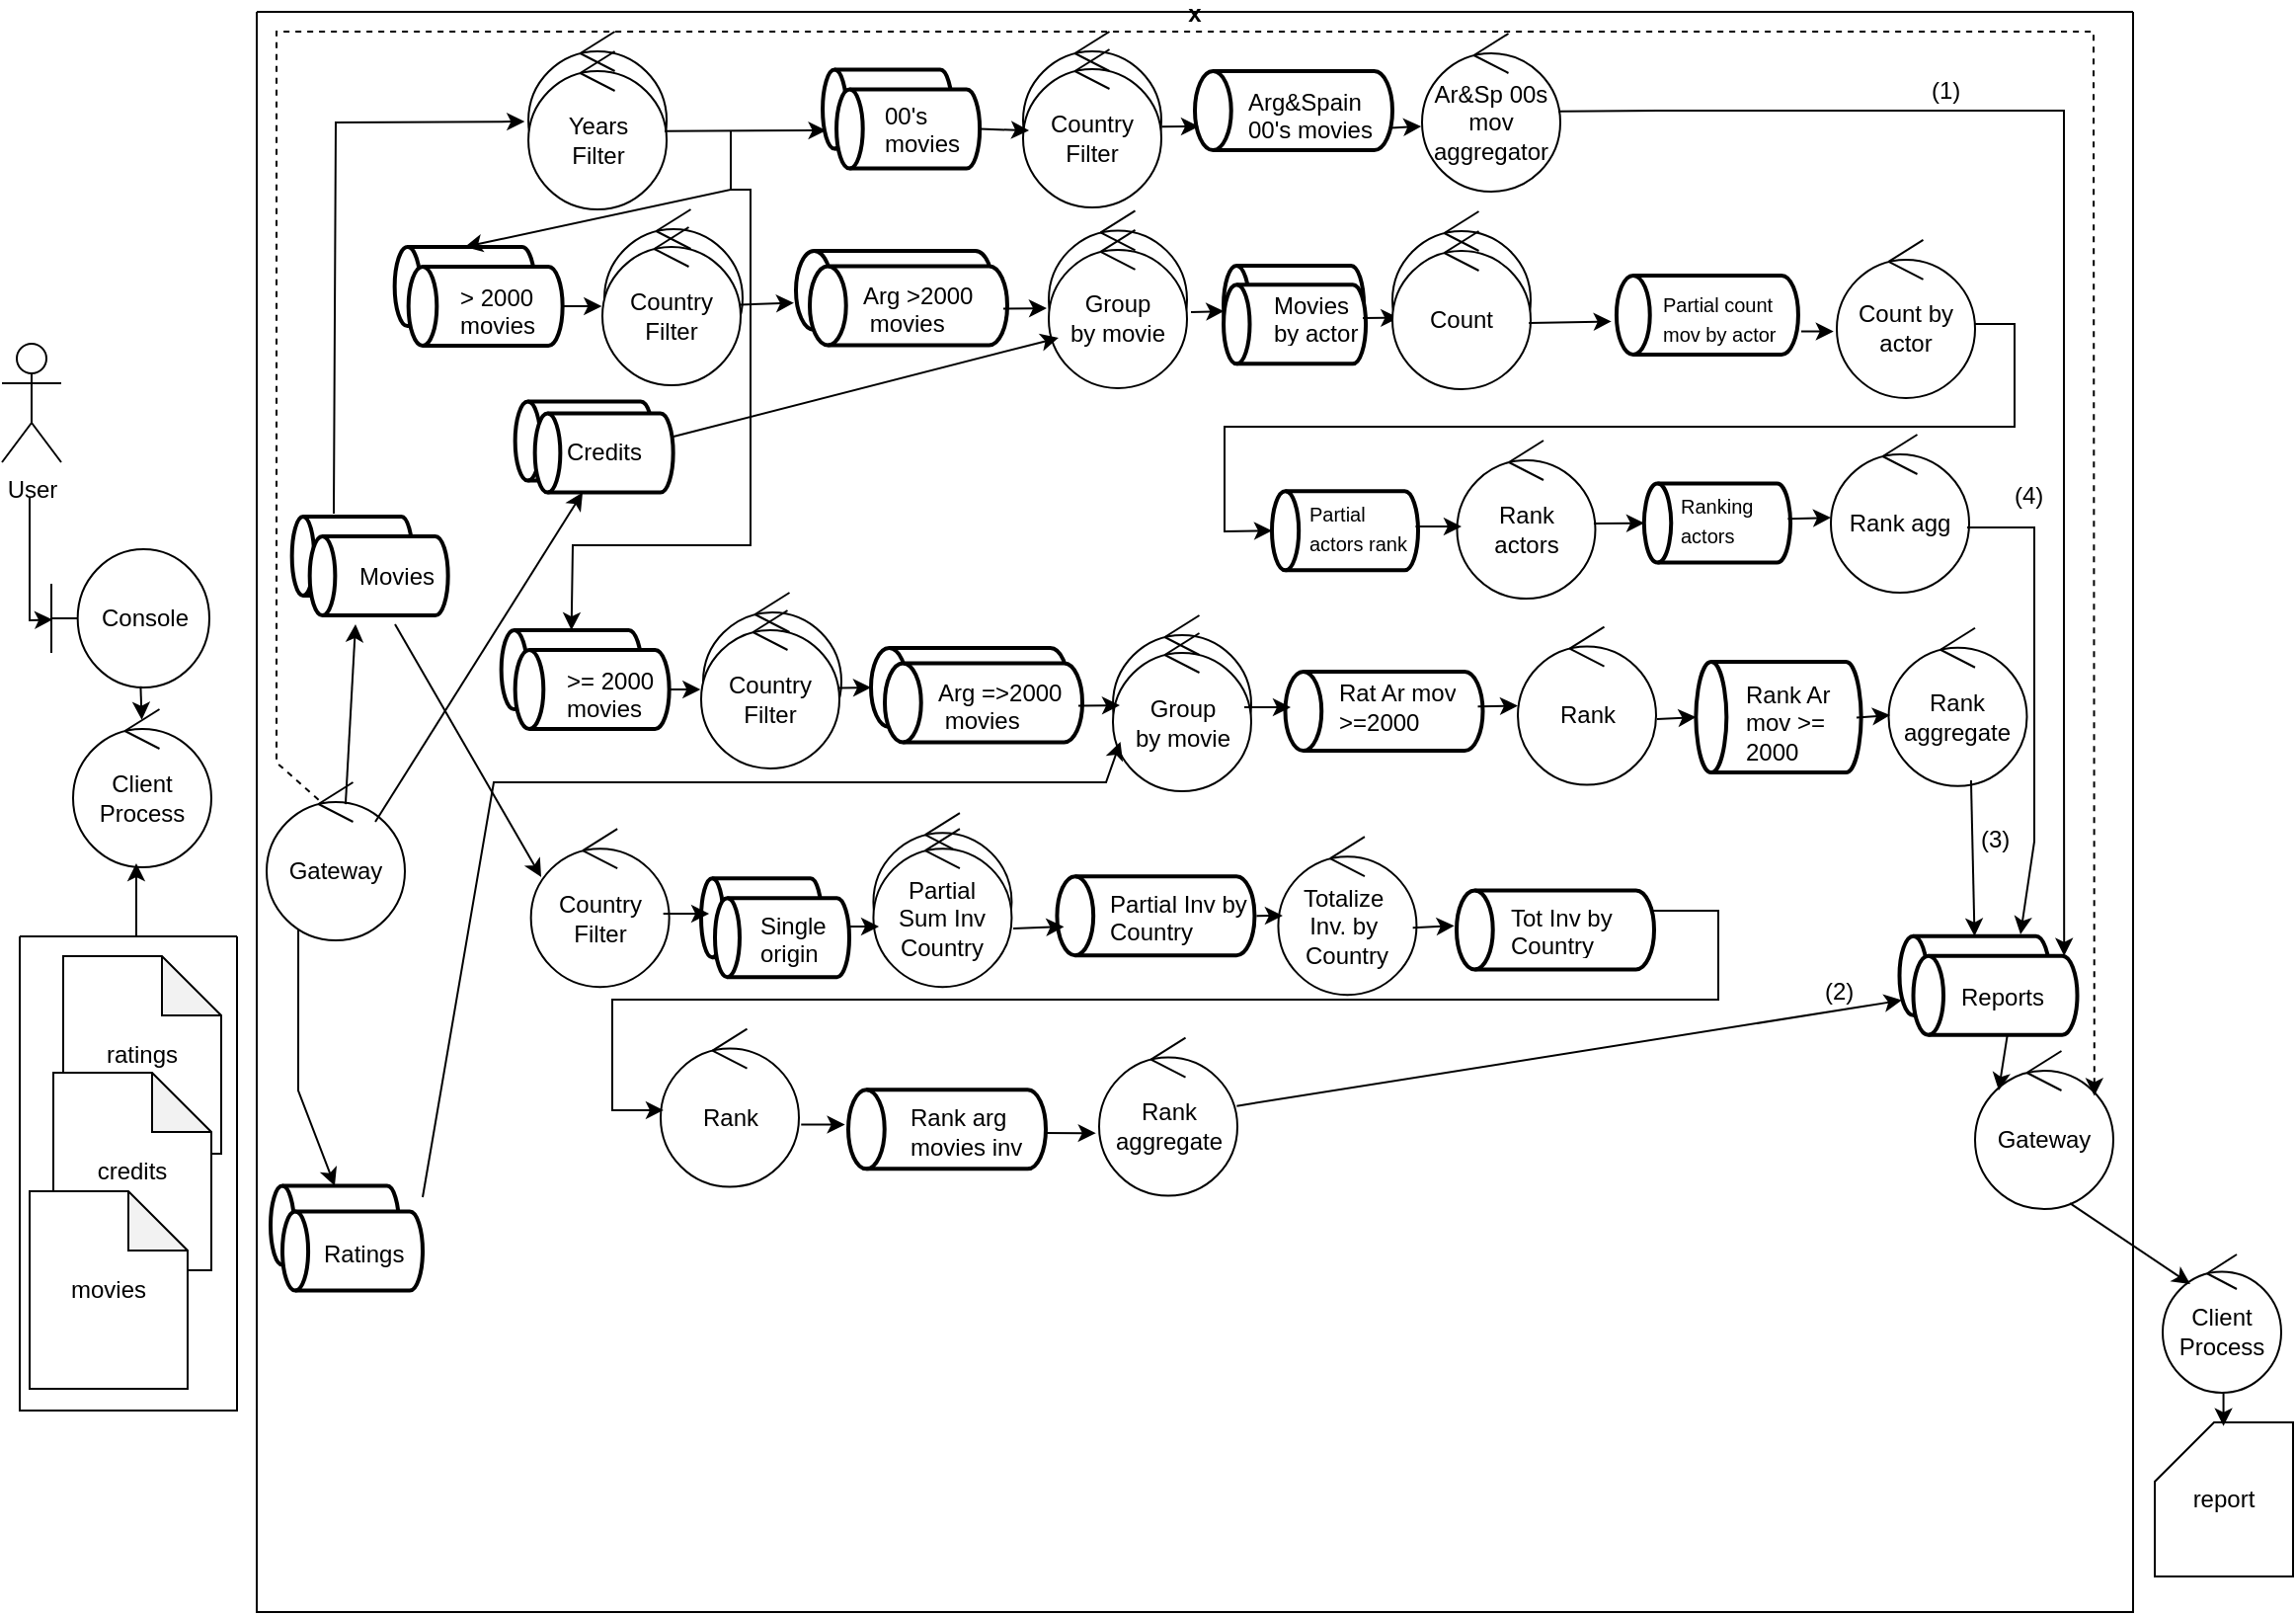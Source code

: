 <mxfile version="26.0.16">
  <diagram name="Página-1" id="5EHdqCPOscjuWSurFPto">
    <mxGraphModel dx="954" dy="655" grid="1" gridSize="10" guides="1" tooltips="1" connect="1" arrows="1" fold="1" page="1" pageScale="1" pageWidth="1169" pageHeight="827" math="0" shadow="0">
      <root>
        <mxCell id="0" />
        <mxCell id="1" parent="0" />
        <mxCell id="0FK4gEiv9xLq5jpiOi4Y-4" value="x" style="swimlane;startSize=0;" parent="1" vertex="1">
          <mxGeometry x="130" y="10" width="950" height="810" as="geometry" />
        </mxCell>
        <mxCell id="0TqPUbZBDxznDFXzXcbV-26" value="" style="strokeWidth=2;html=1;shape=mxgraph.flowchart.direct_data;whiteSpace=wrap;rotation=-180;" vertex="1" parent="0FK4gEiv9xLq5jpiOi4Y-4">
          <mxGeometry x="273" y="121" width="100" height="40" as="geometry" />
        </mxCell>
        <mxCell id="0TqPUbZBDxznDFXzXcbV-1" value="Years&lt;div&gt;Filter&lt;/div&gt;" style="ellipse;shape=umlControl;whiteSpace=wrap;html=1;" vertex="1" parent="0FK4gEiv9xLq5jpiOi4Y-4">
          <mxGeometry x="137.53" y="10.0" width="70" height="80" as="geometry" />
        </mxCell>
        <mxCell id="0FK4gEiv9xLq5jpiOi4Y-42" value="" style="strokeWidth=2;html=1;shape=mxgraph.flowchart.direct_data;whiteSpace=wrap;rotation=-180;" parent="0FK4gEiv9xLq5jpiOi4Y-4" vertex="1">
          <mxGeometry x="475" y="30" width="100" height="40" as="geometry" />
        </mxCell>
        <mxCell id="VfOvfnHJ5WRVcfxownJu-18" value="" style="strokeWidth=2;html=1;shape=mxgraph.flowchart.direct_data;whiteSpace=wrap;rotation=-180;" parent="0FK4gEiv9xLq5jpiOi4Y-4" vertex="1">
          <mxGeometry x="831.75" y="467.87" width="76" height="40" as="geometry" />
        </mxCell>
        <mxCell id="0FK4gEiv9xLq5jpiOi4Y-6" value="Gateway" style="ellipse;shape=umlControl;whiteSpace=wrap;html=1;" parent="0FK4gEiv9xLq5jpiOi4Y-4" vertex="1">
          <mxGeometry x="870" y="526" width="70" height="80" as="geometry" />
        </mxCell>
        <mxCell id="0FK4gEiv9xLq5jpiOi4Y-22" value="" style="strokeWidth=2;html=1;shape=mxgraph.flowchart.direct_data;whiteSpace=wrap;rotation=-180;" parent="0FK4gEiv9xLq5jpiOi4Y-4" vertex="1">
          <mxGeometry x="17.83" y="255.5" width="61" height="40" as="geometry" />
        </mxCell>
        <mxCell id="0FK4gEiv9xLq5jpiOi4Y-18" value="" style="strokeWidth=2;html=1;shape=mxgraph.flowchart.direct_data;whiteSpace=wrap;rotation=-180;" parent="0FK4gEiv9xLq5jpiOi4Y-4" vertex="1">
          <mxGeometry x="26.83" y="265.5" width="70" height="40" as="geometry" />
        </mxCell>
        <mxCell id="0FK4gEiv9xLq5jpiOi4Y-21" value="Movies" style="text;strokeColor=none;fillColor=none;align=left;verticalAlign=middle;spacingLeft=4;spacingRight=4;overflow=hidden;points=[[0,0.5],[1,0.5]];portConstraint=eastwest;rotatable=0;whiteSpace=wrap;html=1;" parent="0FK4gEiv9xLq5jpiOi4Y-4" vertex="1">
          <mxGeometry x="45.83" y="270.5" width="51" height="31.13" as="geometry" />
        </mxCell>
        <mxCell id="0FK4gEiv9xLq5jpiOi4Y-36" value="Year filter" style="ellipse;shape=umlControl;whiteSpace=wrap;html=1;" parent="0FK4gEiv9xLq5jpiOi4Y-4" vertex="1">
          <mxGeometry x="388" y="10" width="70" height="80" as="geometry" />
        </mxCell>
        <mxCell id="0FK4gEiv9xLq5jpiOi4Y-38" value="Country Filter" style="ellipse;shape=umlControl;whiteSpace=wrap;html=1;" parent="0FK4gEiv9xLq5jpiOi4Y-4" vertex="1">
          <mxGeometry x="388" y="19" width="70" height="80" as="geometry" />
        </mxCell>
        <mxCell id="0FK4gEiv9xLq5jpiOi4Y-44" value="Arg&amp;amp;Spain&lt;div&gt;00&#39;s movies&lt;/div&gt;" style="text;strokeColor=none;fillColor=none;align=left;verticalAlign=middle;spacingLeft=4;spacingRight=4;overflow=hidden;points=[[0,0.5],[1,0.5]];portConstraint=eastwest;rotatable=0;whiteSpace=wrap;html=1;" parent="0FK4gEiv9xLq5jpiOi4Y-4" vertex="1">
          <mxGeometry x="496" y="35.44" width="77" height="32.26" as="geometry" />
        </mxCell>
        <mxCell id="0FK4gEiv9xLq5jpiOi4Y-46" value="" style="endArrow=classic;html=1;rounded=0;entryX=0.98;entryY=0.3;entryDx=0;entryDy=0;entryPerimeter=0;exitX=1.003;exitY=0.551;exitDx=0;exitDy=0;exitPerimeter=0;" parent="0FK4gEiv9xLq5jpiOi4Y-4" target="0FK4gEiv9xLq5jpiOi4Y-42" edge="1">
          <mxGeometry width="50" height="50" relative="1" as="geometry">
            <mxPoint x="458.21" y="58.08" as="sourcePoint" />
            <mxPoint x="564" y="21" as="targetPoint" />
          </mxGeometry>
        </mxCell>
        <mxCell id="0FK4gEiv9xLq5jpiOi4Y-47" value="" style="endArrow=classic;html=1;rounded=0;exitX=0.44;exitY=0.16;exitDx=0;exitDy=0;exitPerimeter=0;dashed=1;entryX=0.863;entryY=0.284;entryDx=0;entryDy=0;entryPerimeter=0;" parent="0FK4gEiv9xLq5jpiOi4Y-4" source="VfOvfnHJ5WRVcfxownJu-13" target="0FK4gEiv9xLq5jpiOi4Y-6" edge="1">
          <mxGeometry width="50" height="50" relative="1" as="geometry">
            <mxPoint x="-16.47" y="229.76" as="sourcePoint" />
            <mxPoint x="834" y="490" as="targetPoint" />
            <Array as="points">
              <mxPoint x="10" y="380" />
              <mxPoint x="10" y="200" />
              <mxPoint x="10" y="10" />
              <mxPoint x="930" y="10" />
            </Array>
          </mxGeometry>
        </mxCell>
        <mxCell id="0FK4gEiv9xLq5jpiOi4Y-52" value="Years&lt;div&gt;Filter&lt;/div&gt;" style="ellipse;shape=umlControl;whiteSpace=wrap;html=1;" parent="0FK4gEiv9xLq5jpiOi4Y-4" vertex="1">
          <mxGeometry x="137.53" y="20" width="70" height="80" as="geometry" />
        </mxCell>
        <mxCell id="0FK4gEiv9xLq5jpiOi4Y-54" value="" style="edgeStyle=orthogonalEdgeStyle;rounded=0;orthogonalLoop=1;jettySize=auto;html=1;exitX=0.5;exitY=0;exitDx=0;exitDy=0;exitPerimeter=0;entryX=0.513;entryY=0.124;entryDx=0;entryDy=0;entryPerimeter=0;" parent="0FK4gEiv9xLq5jpiOi4Y-4" source="VfOvfnHJ5WRVcfxownJu-18" target="0FK4gEiv9xLq5jpiOi4Y-53" edge="1">
          <mxGeometry relative="1" as="geometry">
            <mxPoint x="1128.75" y="517.87" as="sourcePoint" />
            <mxPoint x="1140.75" y="544.87" as="targetPoint" />
          </mxGeometry>
        </mxCell>
        <mxCell id="0FK4gEiv9xLq5jpiOi4Y-53" value="" style="strokeWidth=2;html=1;shape=mxgraph.flowchart.direct_data;whiteSpace=wrap;rotation=-180;" parent="0FK4gEiv9xLq5jpiOi4Y-4" vertex="1">
          <mxGeometry x="838.75" y="477.87" width="83" height="40" as="geometry" />
        </mxCell>
        <mxCell id="0FK4gEiv9xLq5jpiOi4Y-51" value="Reports" style="text;strokeColor=none;fillColor=none;align=left;verticalAlign=middle;spacingLeft=4;spacingRight=4;overflow=hidden;points=[[0,0.5],[1,0.5]];portConstraint=eastwest;rotatable=0;whiteSpace=wrap;html=1;" parent="0FK4gEiv9xLq5jpiOi4Y-4" vertex="1">
          <mxGeometry x="856.75" y="482.53" width="60" height="32.26" as="geometry" />
        </mxCell>
        <mxCell id="0FK4gEiv9xLq5jpiOi4Y-57" value="" style="strokeWidth=2;html=1;shape=mxgraph.flowchart.direct_data;whiteSpace=wrap;rotation=-180;" parent="0FK4gEiv9xLq5jpiOi4Y-4" vertex="1">
          <mxGeometry x="225" y="438.57" width="61" height="40" as="geometry" />
        </mxCell>
        <mxCell id="0FK4gEiv9xLq5jpiOi4Y-58" value="" style="strokeWidth=2;html=1;shape=mxgraph.flowchart.direct_data;whiteSpace=wrap;rotation=-180;" parent="0FK4gEiv9xLq5jpiOi4Y-4" vertex="1">
          <mxGeometry x="232" y="448.57" width="68" height="40" as="geometry" />
        </mxCell>
        <mxCell id="0FK4gEiv9xLq5jpiOi4Y-59" value="Single&amp;nbsp;&lt;div&gt;origin&lt;/div&gt;" style="text;strokeColor=none;fillColor=none;align=left;verticalAlign=middle;spacingLeft=4;spacingRight=4;overflow=hidden;points=[[0,0.5],[1,0.5]];portConstraint=eastwest;rotatable=0;whiteSpace=wrap;html=1;" parent="0FK4gEiv9xLq5jpiOi4Y-4" vertex="1">
          <mxGeometry x="249" y="452.44" width="43" height="32.26" as="geometry" />
        </mxCell>
        <mxCell id="0FK4gEiv9xLq5jpiOi4Y-68" value="Country&lt;div&gt;filter&lt;/div&gt;" style="ellipse;shape=umlControl;whiteSpace=wrap;html=1;" parent="0FK4gEiv9xLq5jpiOi4Y-4" vertex="1">
          <mxGeometry x="312.22" y="405.57" width="70" height="80" as="geometry" />
        </mxCell>
        <mxCell id="0FK4gEiv9xLq5jpiOi4Y-69" value="Partial&lt;div&gt;Sum Inv&lt;div&gt;Country&lt;/div&gt;&lt;/div&gt;" style="ellipse;shape=umlControl;whiteSpace=wrap;html=1;" parent="0FK4gEiv9xLq5jpiOi4Y-4" vertex="1">
          <mxGeometry x="312.22" y="413.57" width="70" height="80" as="geometry" />
        </mxCell>
        <mxCell id="0FK4gEiv9xLq5jpiOi4Y-72" value="" style="strokeWidth=2;html=1;shape=mxgraph.flowchart.direct_data;whiteSpace=wrap;rotation=-180;" parent="0FK4gEiv9xLq5jpiOi4Y-4" vertex="1">
          <mxGeometry x="405.22" y="437.57" width="100" height="40" as="geometry" />
        </mxCell>
        <mxCell id="0FK4gEiv9xLq5jpiOi4Y-73" value="Partial Inv by Country" style="text;strokeColor=none;fillColor=none;align=left;verticalAlign=middle;spacingLeft=4;spacingRight=4;overflow=hidden;points=[[0,0.5],[1,0.5]];portConstraint=eastwest;rotatable=0;whiteSpace=wrap;html=1;" parent="0FK4gEiv9xLq5jpiOi4Y-4" vertex="1">
          <mxGeometry x="426.22" y="441.44" width="80" height="32.26" as="geometry" />
        </mxCell>
        <mxCell id="0FK4gEiv9xLq5jpiOi4Y-74" value="" style="endArrow=classic;html=1;rounded=0;entryX=0.965;entryY=0.362;entryDx=0;entryDy=0;entryPerimeter=0;exitX=1.011;exitY=0.63;exitDx=0;exitDy=0;exitPerimeter=0;" parent="0FK4gEiv9xLq5jpiOi4Y-4" source="0FK4gEiv9xLq5jpiOi4Y-69" target="0FK4gEiv9xLq5jpiOi4Y-72" edge="1">
          <mxGeometry width="50" height="50" relative="1" as="geometry">
            <mxPoint x="384.22" y="460.57" as="sourcePoint" />
            <mxPoint x="404.22" y="452.57" as="targetPoint" />
          </mxGeometry>
        </mxCell>
        <mxCell id="0FK4gEiv9xLq5jpiOi4Y-77" value="&lt;div&gt;Totalize&amp;nbsp;&lt;/div&gt;&lt;div&gt;Inv.&amp;nbsp;&lt;span style=&quot;background-color: transparent; color: light-dark(rgb(0, 0, 0), rgb(255, 255, 255));&quot;&gt;by&amp;nbsp;&lt;/span&gt;&lt;/div&gt;&lt;div&gt;Country&lt;/div&gt;" style="ellipse;shape=umlControl;whiteSpace=wrap;html=1;" parent="0FK4gEiv9xLq5jpiOi4Y-4" vertex="1">
          <mxGeometry x="517.22" y="417.57" width="70" height="80" as="geometry" />
        </mxCell>
        <mxCell id="0FK4gEiv9xLq5jpiOi4Y-83" value="" style="strokeWidth=2;html=1;shape=mxgraph.flowchart.direct_data;whiteSpace=wrap;rotation=-180;" parent="0FK4gEiv9xLq5jpiOi4Y-4" vertex="1">
          <mxGeometry x="607.5" y="444.7" width="100" height="40" as="geometry" />
        </mxCell>
        <mxCell id="0FK4gEiv9xLq5jpiOi4Y-84" value="Tot Inv by Country" style="text;strokeColor=none;fillColor=none;align=left;verticalAlign=middle;spacingLeft=4;spacingRight=4;overflow=hidden;points=[[0,0.5],[1,0.5]];portConstraint=eastwest;rotatable=0;whiteSpace=wrap;html=1;" parent="0FK4gEiv9xLq5jpiOi4Y-4" vertex="1">
          <mxGeometry x="628.5" y="449.7" width="80" height="31.13" as="geometry" />
        </mxCell>
        <mxCell id="0FK4gEiv9xLq5jpiOi4Y-90" value="Ar&amp;amp;Sp 00s&lt;div&gt;mov&lt;/div&gt;&lt;div&gt;aggregator&lt;/div&gt;" style="ellipse;shape=umlControl;whiteSpace=wrap;html=1;" parent="0FK4gEiv9xLq5jpiOi4Y-4" vertex="1">
          <mxGeometry x="590" y="11" width="70" height="80" as="geometry" />
        </mxCell>
        <mxCell id="0FK4gEiv9xLq5jpiOi4Y-92" value="" style="endArrow=classic;html=1;rounded=0;exitX=0.986;exitY=0.492;exitDx=0;exitDy=0;exitPerimeter=0;entryX=0.08;entryY=1;entryDx=0;entryDy=0;entryPerimeter=0;" parent="0FK4gEiv9xLq5jpiOi4Y-4" source="0FK4gEiv9xLq5jpiOi4Y-90" target="0FK4gEiv9xLq5jpiOi4Y-53" edge="1">
          <mxGeometry width="50" height="50" relative="1" as="geometry">
            <mxPoint x="463" y="240" as="sourcePoint" />
            <mxPoint x="823" y="420" as="targetPoint" />
            <Array as="points">
              <mxPoint x="710" y="50" />
              <mxPoint x="810" y="50" />
              <mxPoint x="915" y="50" />
              <mxPoint x="915" y="350" />
            </Array>
          </mxGeometry>
        </mxCell>
        <mxCell id="0FK4gEiv9xLq5jpiOi4Y-100" value="" style="endArrow=classic;html=1;rounded=0;entryX=0.989;entryY=0.374;entryDx=0;entryDy=0;entryPerimeter=0;exitX=0.973;exitY=0.575;exitDx=0;exitDy=0;exitPerimeter=0;" parent="0FK4gEiv9xLq5jpiOi4Y-4" source="0FK4gEiv9xLq5jpiOi4Y-77" edge="1">
          <mxGeometry width="50" height="50" relative="1" as="geometry">
            <mxPoint x="690.22" y="471.57" as="sourcePoint" />
            <mxPoint x="606.32" y="462.61" as="targetPoint" />
          </mxGeometry>
        </mxCell>
        <mxCell id="0FK4gEiv9xLq5jpiOi4Y-118" value="" style="endArrow=classic;html=1;rounded=0;exitX=1;exitY=0.5;exitDx=0;exitDy=0;entryX=0.032;entryY=0.499;entryDx=0;entryDy=0;entryPerimeter=0;" parent="0FK4gEiv9xLq5jpiOi4Y-4" source="0FK4gEiv9xLq5jpiOi4Y-73" target="0FK4gEiv9xLq5jpiOi4Y-77" edge="1">
          <mxGeometry width="50" height="50" relative="1" as="geometry">
            <mxPoint x="466.22" y="561.57" as="sourcePoint" />
            <mxPoint x="516.22" y="511.57" as="targetPoint" />
          </mxGeometry>
        </mxCell>
        <mxCell id="U0VjU1GIPefAjUWXMzxX-61" value="" style="endArrow=classic;html=1;rounded=0;exitX=0.427;exitY=-0.01;exitDx=0;exitDy=0;exitPerimeter=0;entryX=0.171;entryY=0.25;entryDx=0;entryDy=0;entryPerimeter=0;" parent="0FK4gEiv9xLq5jpiOi4Y-4" source="0FK4gEiv9xLq5jpiOi4Y-53" target="0FK4gEiv9xLq5jpiOi4Y-6" edge="1">
          <mxGeometry width="50" height="50" relative="1" as="geometry">
            <mxPoint x="744" y="536" as="sourcePoint" />
            <mxPoint x="794" y="486" as="targetPoint" />
          </mxGeometry>
        </mxCell>
        <mxCell id="0FK4gEiv9xLq5jpiOi4Y-23" value="" style="strokeWidth=2;html=1;shape=mxgraph.flowchart.direct_data;whiteSpace=wrap;rotation=-180;" parent="0FK4gEiv9xLq5jpiOi4Y-4" vertex="1">
          <mxGeometry x="130.83" y="197.27" width="70" height="40" as="geometry" />
        </mxCell>
        <mxCell id="0FK4gEiv9xLq5jpiOi4Y-24" value="" style="strokeWidth=2;html=1;shape=mxgraph.flowchart.direct_data;whiteSpace=wrap;rotation=-180;" parent="0FK4gEiv9xLq5jpiOi4Y-4" vertex="1">
          <mxGeometry x="140.83" y="203.27" width="70" height="40" as="geometry" />
        </mxCell>
        <mxCell id="0FK4gEiv9xLq5jpiOi4Y-25" value="Credits" style="text;strokeColor=none;fillColor=none;align=left;verticalAlign=middle;spacingLeft=4;spacingRight=4;overflow=hidden;points=[[0,0.5],[1,0.5]];portConstraint=eastwest;rotatable=0;whiteSpace=wrap;html=1;" parent="0FK4gEiv9xLq5jpiOi4Y-4" vertex="1">
          <mxGeometry x="150.83" y="208.27" width="55" height="30" as="geometry" />
        </mxCell>
        <mxCell id="0FK4gEiv9xLq5jpiOi4Y-30" value="" style="strokeWidth=2;html=1;shape=mxgraph.flowchart.direct_data;whiteSpace=wrap;rotation=-180;" parent="0FK4gEiv9xLq5jpiOi4Y-4" vertex="1">
          <mxGeometry x="7" y="594.31" width="65" height="40" as="geometry" />
        </mxCell>
        <mxCell id="VfOvfnHJ5WRVcfxownJu-13" value="Gateway" style="ellipse;shape=umlControl;whiteSpace=wrap;html=1;" parent="0FK4gEiv9xLq5jpiOi4Y-4" vertex="1">
          <mxGeometry x="5" y="390" width="70" height="80" as="geometry" />
        </mxCell>
        <mxCell id="0FK4gEiv9xLq5jpiOi4Y-29" value="" style="strokeWidth=2;html=1;shape=mxgraph.flowchart.direct_data;whiteSpace=wrap;rotation=-180;" parent="0FK4gEiv9xLq5jpiOi4Y-4" vertex="1">
          <mxGeometry x="13" y="607.31" width="71" height="40" as="geometry" />
        </mxCell>
        <mxCell id="0FK4gEiv9xLq5jpiOi4Y-31" value="Ratings" style="text;strokeColor=none;fillColor=none;align=left;verticalAlign=middle;spacingLeft=4;spacingRight=4;overflow=hidden;points=[[0,0.5],[1,0.5]];portConstraint=eastwest;rotatable=0;whiteSpace=wrap;html=1;" parent="0FK4gEiv9xLq5jpiOi4Y-4" vertex="1">
          <mxGeometry x="28" y="614.31" width="57" height="30" as="geometry" />
        </mxCell>
        <mxCell id="0FK4gEiv9xLq5jpiOi4Y-104" value="" style="strokeWidth=2;html=1;shape=mxgraph.flowchart.direct_data;whiteSpace=wrap;rotation=-180;" parent="0FK4gEiv9xLq5jpiOi4Y-4" vertex="1">
          <mxGeometry x="69.83" y="119" width="71" height="40" as="geometry" />
        </mxCell>
        <mxCell id="0FK4gEiv9xLq5jpiOi4Y-106" value="Country Filter" style="ellipse;shape=umlControl;whiteSpace=wrap;html=1;" parent="0FK4gEiv9xLq5jpiOi4Y-4" vertex="1">
          <mxGeometry x="138.83" y="413.57" width="70" height="80" as="geometry" />
        </mxCell>
        <mxCell id="0FK4gEiv9xLq5jpiOi4Y-107" value="" style="strokeWidth=2;html=1;shape=mxgraph.flowchart.direct_data;whiteSpace=wrap;rotation=-180;" parent="0FK4gEiv9xLq5jpiOi4Y-4" vertex="1">
          <mxGeometry x="76.83" y="129" width="78" height="40" as="geometry" />
        </mxCell>
        <mxCell id="0FK4gEiv9xLq5jpiOi4Y-108" value="&amp;gt; 2000&lt;div&gt;movies&lt;/div&gt;" style="text;strokeColor=none;fillColor=none;align=left;verticalAlign=middle;spacingLeft=4;spacingRight=4;overflow=hidden;points=[[0,0.5],[1,0.5]];portConstraint=eastwest;rotatable=0;whiteSpace=wrap;html=1;" parent="0FK4gEiv9xLq5jpiOi4Y-4" vertex="1">
          <mxGeometry x="96.83" y="134.44" width="60" height="32.26" as="geometry" />
        </mxCell>
        <mxCell id="0FK4gEiv9xLq5jpiOi4Y-110" value="" style="endArrow=classic;html=1;rounded=0;entryX=0.5;entryY=1;entryDx=0;entryDy=0;entryPerimeter=0;" parent="0FK4gEiv9xLq5jpiOi4Y-4" target="0FK4gEiv9xLq5jpiOi4Y-104" edge="1">
          <mxGeometry width="50" height="50" relative="1" as="geometry">
            <mxPoint x="240" y="60" as="sourcePoint" />
            <mxPoint x="227.67" y="109" as="targetPoint" />
            <Array as="points">
              <mxPoint x="240" y="90" />
            </Array>
          </mxGeometry>
        </mxCell>
        <mxCell id="0FK4gEiv9xLq5jpiOi4Y-112" value="" style="endArrow=classic;html=1;rounded=0;exitX=0;exitY=0.5;exitDx=0;exitDy=0;exitPerimeter=0;entryX=-0.005;entryY=0.5;entryDx=0;entryDy=0;entryPerimeter=0;" parent="0FK4gEiv9xLq5jpiOi4Y-4" source="0FK4gEiv9xLq5jpiOi4Y-107" target="0TqPUbZBDxznDFXzXcbV-18" edge="1">
          <mxGeometry width="50" height="50" relative="1" as="geometry">
            <mxPoint x="190.83" y="163" as="sourcePoint" />
            <mxPoint x="188.16" y="150" as="targetPoint" />
          </mxGeometry>
        </mxCell>
        <mxCell id="U0VjU1GIPefAjUWXMzxX-1" value="Year filter" style="ellipse;shape=umlControl;whiteSpace=wrap;html=1;" parent="0FK4gEiv9xLq5jpiOi4Y-4" vertex="1">
          <mxGeometry x="433.5" y="305.5" width="70" height="80" as="geometry" />
        </mxCell>
        <mxCell id="U0VjU1GIPefAjUWXMzxX-2" value="Group&lt;div&gt;by movie&lt;/div&gt;" style="ellipse;shape=umlControl;whiteSpace=wrap;html=1;" parent="0FK4gEiv9xLq5jpiOi4Y-4" vertex="1">
          <mxGeometry x="433.5" y="314.5" width="70" height="80" as="geometry" />
        </mxCell>
        <mxCell id="U0VjU1GIPefAjUWXMzxX-4" value="" style="endArrow=classic;html=1;rounded=0;entryX=0.054;entryY=0.687;entryDx=0;entryDy=0;entryPerimeter=0;" parent="0FK4gEiv9xLq5jpiOi4Y-4" target="U0VjU1GIPefAjUWXMzxX-2" edge="1">
          <mxGeometry width="50" height="50" relative="1" as="geometry">
            <mxPoint x="84" y="600" as="sourcePoint" />
            <mxPoint x="229" y="511" as="targetPoint" />
            <Array as="points">
              <mxPoint x="120" y="390" />
              <mxPoint x="430" y="390" />
            </Array>
          </mxGeometry>
        </mxCell>
        <mxCell id="U0VjU1GIPefAjUWXMzxX-6" value="" style="strokeWidth=2;html=1;shape=mxgraph.flowchart.direct_data;whiteSpace=wrap;rotation=-180;" parent="0FK4gEiv9xLq5jpiOi4Y-4" vertex="1">
          <mxGeometry x="520.75" y="334" width="100" height="40" as="geometry" />
        </mxCell>
        <mxCell id="U0VjU1GIPefAjUWXMzxX-7" value="Rat Ar mov&lt;div&gt;&amp;gt;=2000&lt;/div&gt;" style="text;strokeColor=none;fillColor=none;align=left;verticalAlign=middle;spacingLeft=4;spacingRight=4;overflow=hidden;points=[[0,0.5],[1,0.5]];portConstraint=eastwest;rotatable=0;whiteSpace=wrap;html=1;" parent="0FK4gEiv9xLq5jpiOi4Y-4" vertex="1">
          <mxGeometry x="541.75" y="333.13" width="76.5" height="37" as="geometry" />
        </mxCell>
        <mxCell id="U0VjU1GIPefAjUWXMzxX-10" value="Rank" style="ellipse;shape=umlControl;whiteSpace=wrap;html=1;" parent="0FK4gEiv9xLq5jpiOi4Y-4" vertex="1">
          <mxGeometry x="204.5" y="514.79" width="70" height="80" as="geometry" />
        </mxCell>
        <mxCell id="U0VjU1GIPefAjUWXMzxX-13" value="" style="endArrow=classic;html=1;rounded=0;entryX=1;entryY=0.5;entryDx=0;entryDy=0;entryPerimeter=0;" parent="0FK4gEiv9xLq5jpiOi4Y-4" edge="1">
          <mxGeometry width="50" height="50" relative="1" as="geometry">
            <mxPoint x="500" y="352" as="sourcePoint" />
            <mxPoint x="523.5" y="352" as="targetPoint" />
          </mxGeometry>
        </mxCell>
        <mxCell id="U0VjU1GIPefAjUWXMzxX-15" value="" style="strokeWidth=2;html=1;shape=mxgraph.flowchart.direct_data;whiteSpace=wrap;rotation=-180;" parent="0FK4gEiv9xLq5jpiOi4Y-4" vertex="1">
          <mxGeometry x="299.5" y="545.66" width="100" height="40" as="geometry" />
        </mxCell>
        <mxCell id="U0VjU1GIPefAjUWXMzxX-16" value="Rank arg&lt;div&gt;movies inv&lt;/div&gt;" style="text;strokeColor=none;fillColor=none;align=left;verticalAlign=middle;spacingLeft=4;spacingRight=4;overflow=hidden;points=[[0,0.5],[1,0.5]];portConstraint=eastwest;rotatable=0;whiteSpace=wrap;html=1;" parent="0FK4gEiv9xLq5jpiOi4Y-4" vertex="1">
          <mxGeometry x="324.5" y="550.66" width="74" height="33.63" as="geometry" />
        </mxCell>
        <mxCell id="U0VjU1GIPefAjUWXMzxX-18" value="Rank&lt;div&gt;aggregate&lt;/div&gt;" style="ellipse;shape=umlControl;whiteSpace=wrap;html=1;" parent="0FK4gEiv9xLq5jpiOi4Y-4" vertex="1">
          <mxGeometry x="426.5" y="519.29" width="70" height="80" as="geometry" />
        </mxCell>
        <mxCell id="U0VjU1GIPefAjUWXMzxX-19" value="" style="endArrow=classic;html=1;rounded=0;entryX=-0.023;entryY=0.604;entryDx=0;entryDy=0;entryPerimeter=0;exitX=1;exitY=0.5;exitDx=0;exitDy=0;" parent="0FK4gEiv9xLq5jpiOi4Y-4" source="U0VjU1GIPefAjUWXMzxX-16" target="U0VjU1GIPefAjUWXMzxX-18" edge="1">
          <mxGeometry width="50" height="50" relative="1" as="geometry">
            <mxPoint x="404.5" y="567.79" as="sourcePoint" />
            <mxPoint x="456.5" y="568.79" as="targetPoint" />
          </mxGeometry>
        </mxCell>
        <mxCell id="U0VjU1GIPefAjUWXMzxX-20" value="" style="endArrow=classic;html=1;rounded=0;entryX=1.017;entryY=0.559;entryDx=0;entryDy=0;entryPerimeter=0;exitX=1.016;exitY=0.606;exitDx=0;exitDy=0;exitPerimeter=0;" parent="0FK4gEiv9xLq5jpiOi4Y-4" source="U0VjU1GIPefAjUWXMzxX-10" target="U0VjU1GIPefAjUWXMzxX-15" edge="1">
          <mxGeometry width="50" height="50" relative="1" as="geometry">
            <mxPoint x="229.5" y="604.29" as="sourcePoint" />
            <mxPoint x="293.7" y="563.55" as="targetPoint" />
          </mxGeometry>
        </mxCell>
        <mxCell id="U0VjU1GIPefAjUWXMzxX-38" value="Group&lt;div&gt;by movie&lt;/div&gt;" style="ellipse;shape=umlControl;whiteSpace=wrap;html=1;" parent="0FK4gEiv9xLq5jpiOi4Y-4" vertex="1">
          <mxGeometry x="401" y="100.7" width="70" height="80" as="geometry" />
        </mxCell>
        <mxCell id="U0VjU1GIPefAjUWXMzxX-39" value="" style="strokeWidth=2;html=1;shape=mxgraph.flowchart.direct_data;whiteSpace=wrap;rotation=-180;" parent="0FK4gEiv9xLq5jpiOi4Y-4" vertex="1">
          <mxGeometry x="489.53" y="128.5" width="71" height="40" as="geometry" />
        </mxCell>
        <mxCell id="U0VjU1GIPefAjUWXMzxX-40" value="" style="strokeWidth=2;html=1;shape=mxgraph.flowchart.direct_data;whiteSpace=wrap;rotation=-180;" parent="0FK4gEiv9xLq5jpiOi4Y-4" vertex="1">
          <mxGeometry x="489.53" y="138.14" width="72" height="40" as="geometry" />
        </mxCell>
        <mxCell id="U0VjU1GIPefAjUWXMzxX-41" value="Movies by actor" style="text;strokeColor=none;fillColor=none;align=left;verticalAlign=middle;spacingLeft=4;spacingRight=4;overflow=hidden;points=[[0,0.5],[1,0.5]];portConstraint=eastwest;rotatable=0;whiteSpace=wrap;html=1;" parent="0FK4gEiv9xLq5jpiOi4Y-4" vertex="1">
          <mxGeometry x="508.53" y="139.87" width="60" height="31.13" as="geometry" />
        </mxCell>
        <mxCell id="U0VjU1GIPefAjUWXMzxX-44" value="" style="endArrow=classic;html=1;rounded=0;entryX=0.045;entryY=0.493;entryDx=0;entryDy=0;entryPerimeter=0;" parent="0FK4gEiv9xLq5jpiOi4Y-4" edge="1">
          <mxGeometry width="50" height="50" relative="1" as="geometry">
            <mxPoint x="560" y="155" as="sourcePoint" />
            <mxPoint x="578.15" y="154.88" as="targetPoint" />
          </mxGeometry>
        </mxCell>
        <mxCell id="U0VjU1GIPefAjUWXMzxX-45" value="" style="endArrow=classic;html=1;rounded=0;entryX=0.998;entryY=0.666;entryDx=0;entryDy=0;entryPerimeter=0;" parent="0FK4gEiv9xLq5jpiOi4Y-4" target="U0VjU1GIPefAjUWXMzxX-40" edge="1">
          <mxGeometry width="50" height="50" relative="1" as="geometry">
            <mxPoint x="473" y="152" as="sourcePoint" />
            <mxPoint x="509" y="150" as="targetPoint" />
          </mxGeometry>
        </mxCell>
        <mxCell id="U0VjU1GIPefAjUWXMzxX-47" value="" style="strokeWidth=2;html=1;shape=mxgraph.flowchart.direct_data;whiteSpace=wrap;rotation=-180;" parent="0FK4gEiv9xLq5jpiOi4Y-4" vertex="1">
          <mxGeometry x="688.47" y="133.44" width="92" height="40" as="geometry" />
        </mxCell>
        <mxCell id="U0VjU1GIPefAjUWXMzxX-48" value="&lt;font style=&quot;font-size: 10px;&quot;&gt;Partial count mov by actor&lt;/font&gt;" style="text;strokeColor=none;fillColor=none;align=left;verticalAlign=middle;spacingLeft=4;spacingRight=4;overflow=hidden;points=[[0,0.5],[1,0.5]];portConstraint=eastwest;rotatable=0;whiteSpace=wrap;html=1;" parent="0FK4gEiv9xLq5jpiOi4Y-4" vertex="1">
          <mxGeometry x="706.47" y="137.57" width="70" height="34.5" as="geometry" />
        </mxCell>
        <mxCell id="U0VjU1GIPefAjUWXMzxX-53" value="Count by actor" style="ellipse;shape=umlControl;whiteSpace=wrap;html=1;" parent="0FK4gEiv9xLq5jpiOi4Y-4" vertex="1">
          <mxGeometry x="800" y="115.44" width="70" height="80" as="geometry" />
        </mxCell>
        <mxCell id="U0VjU1GIPefAjUWXMzxX-54" value="" style="endArrow=classic;html=1;rounded=0;entryX=-0.023;entryY=0.604;entryDx=0;entryDy=0;entryPerimeter=0;exitX=0;exitY=0.5;exitDx=0;exitDy=0;exitPerimeter=0;" parent="0FK4gEiv9xLq5jpiOi4Y-4" edge="1">
          <mxGeometry width="50" height="50" relative="1" as="geometry">
            <mxPoint x="782" y="161.81" as="sourcePoint" />
            <mxPoint x="798.39" y="161.76" as="targetPoint" />
          </mxGeometry>
        </mxCell>
        <mxCell id="U0VjU1GIPefAjUWXMzxX-69" value="" style="strokeWidth=2;html=1;shape=mxgraph.flowchart.direct_data;whiteSpace=wrap;rotation=-180;" parent="0FK4gEiv9xLq5jpiOi4Y-4" vertex="1">
          <mxGeometry x="514" y="242.64" width="74" height="40" as="geometry" />
        </mxCell>
        <mxCell id="U0VjU1GIPefAjUWXMzxX-70" value="&lt;font style=&quot;font-size: 10px;&quot;&gt;Partial actors rank&lt;/font&gt;" style="text;strokeColor=none;fillColor=none;align=left;verticalAlign=middle;spacingLeft=4;spacingRight=4;overflow=hidden;points=[[0,0.5],[1,0.5]];portConstraint=eastwest;rotatable=0;whiteSpace=wrap;html=1;" parent="0FK4gEiv9xLq5jpiOi4Y-4" vertex="1">
          <mxGeometry x="526.75" y="243.27" width="60" height="34.5" as="geometry" />
        </mxCell>
        <mxCell id="am8gVOmJiwN1Gk6M9V-j-4" value="" style="endArrow=classic;html=1;rounded=0;entryX=0.258;entryY=1.167;entryDx=0;entryDy=0;entryPerimeter=0;exitX=0.786;exitY=0.25;exitDx=0;exitDy=0;exitPerimeter=0;" parent="0FK4gEiv9xLq5jpiOi4Y-4" source="VfOvfnHJ5WRVcfxownJu-13" target="0FK4gEiv9xLq5jpiOi4Y-25" edge="1">
          <mxGeometry width="50" height="50" relative="1" as="geometry">
            <mxPoint x="62.83" y="465.51" as="sourcePoint" />
            <mxPoint x="252.83" y="554.87" as="targetPoint" />
          </mxGeometry>
        </mxCell>
        <mxCell id="am8gVOmJiwN1Gk6M9V-j-6" value="" style="strokeWidth=2;html=1;shape=mxgraph.flowchart.direct_data;whiteSpace=wrap;rotation=-180;" parent="0FK4gEiv9xLq5jpiOi4Y-4" vertex="1">
          <mxGeometry x="286.53" y="29.31" width="65.53" height="40" as="geometry" />
        </mxCell>
        <mxCell id="am8gVOmJiwN1Gk6M9V-j-7" value="" style="strokeWidth=2;html=1;shape=mxgraph.flowchart.direct_data;whiteSpace=wrap;rotation=-180;" parent="0FK4gEiv9xLq5jpiOi4Y-4" vertex="1">
          <mxGeometry x="293.53" y="39.31" width="72.53" height="40" as="geometry" />
        </mxCell>
        <mxCell id="am8gVOmJiwN1Gk6M9V-j-9" value="" style="endArrow=classic;html=1;rounded=0;entryX=0.973;entryY=0.232;entryDx=0;entryDy=0;entryPerimeter=0;exitX=0.986;exitY=0.504;exitDx=0;exitDy=0;exitPerimeter=0;" parent="0FK4gEiv9xLq5jpiOi4Y-4" source="0FK4gEiv9xLq5jpiOi4Y-52" target="am8gVOmJiwN1Gk6M9V-j-6" edge="1">
          <mxGeometry width="50" height="50" relative="1" as="geometry">
            <mxPoint x="416.52" y="117.35" as="sourcePoint" />
            <mxPoint x="445.53" y="68.31" as="targetPoint" />
          </mxGeometry>
        </mxCell>
        <mxCell id="0FK4gEiv9xLq5jpiOi4Y-66" value="00&#39;s movies" style="text;strokeColor=none;fillColor=none;align=left;verticalAlign=middle;spacingLeft=4;spacingRight=4;overflow=hidden;points=[[0,0.5],[1,0.5]];portConstraint=eastwest;rotatable=0;whiteSpace=wrap;html=1;" parent="0FK4gEiv9xLq5jpiOi4Y-4" vertex="1">
          <mxGeometry x="311.53" y="43.18" width="49.47" height="32.26" as="geometry" />
        </mxCell>
        <mxCell id="0TqPUbZBDxznDFXzXcbV-2" value="" style="endArrow=classic;html=1;rounded=0;exitX=0;exitY=0.5;exitDx=0;exitDy=0;exitPerimeter=0;entryX=0.043;entryY=0.513;entryDx=0;entryDy=0;entryPerimeter=0;" edge="1" parent="0FK4gEiv9xLq5jpiOi4Y-4" source="am8gVOmJiwN1Gk6M9V-j-7" target="0FK4gEiv9xLq5jpiOi4Y-38">
          <mxGeometry width="50" height="50" relative="1" as="geometry">
            <mxPoint x="371.53" y="180.31" as="sourcePoint" />
            <mxPoint x="391" y="64" as="targetPoint" />
          </mxGeometry>
        </mxCell>
        <mxCell id="0TqPUbZBDxznDFXzXcbV-3" value="" style="endArrow=classic;html=1;rounded=0;exitX=0.653;exitY=1.038;exitDx=0;exitDy=0;exitPerimeter=0;entryX=-0.027;entryY=0.444;entryDx=0;entryDy=0;entryPerimeter=0;" edge="1" parent="0FK4gEiv9xLq5jpiOi4Y-4" source="0FK4gEiv9xLq5jpiOi4Y-22" target="0FK4gEiv9xLq5jpiOi4Y-52">
          <mxGeometry width="50" height="50" relative="1" as="geometry">
            <mxPoint x="320" y="180" as="sourcePoint" />
            <mxPoint x="370" y="130" as="targetPoint" />
            <Array as="points">
              <mxPoint x="40" y="56" />
            </Array>
          </mxGeometry>
        </mxCell>
        <mxCell id="0TqPUbZBDxznDFXzXcbV-4" value="" style="endArrow=classic;html=1;rounded=0;exitX=1.018;exitY=0.721;exitDx=0;exitDy=0;exitPerimeter=0;entryX=-0.006;entryY=0.587;entryDx=0;entryDy=0;entryPerimeter=0;" edge="1" parent="0FK4gEiv9xLq5jpiOi4Y-4" source="0FK4gEiv9xLq5jpiOi4Y-44" target="0FK4gEiv9xLq5jpiOi4Y-90">
          <mxGeometry width="50" height="50" relative="1" as="geometry">
            <mxPoint x="541" y="100" as="sourcePoint" />
            <mxPoint x="591" y="50" as="targetPoint" />
          </mxGeometry>
        </mxCell>
        <mxCell id="0TqPUbZBDxznDFXzXcbV-17" value="Year filter" style="ellipse;shape=umlControl;whiteSpace=wrap;html=1;" vertex="1" parent="0FK4gEiv9xLq5jpiOi4Y-4">
          <mxGeometry x="176" y="100" width="70" height="80" as="geometry" />
        </mxCell>
        <mxCell id="0TqPUbZBDxznDFXzXcbV-18" value="Country Filter" style="ellipse;shape=umlControl;whiteSpace=wrap;html=1;" vertex="1" parent="0FK4gEiv9xLq5jpiOi4Y-4">
          <mxGeometry x="175" y="109" width="70" height="80" as="geometry" />
        </mxCell>
        <mxCell id="0TqPUbZBDxznDFXzXcbV-19" value="" style="endArrow=classic;html=1;rounded=0;exitX=0.995;exitY=0.49;exitDx=0;exitDy=0;exitPerimeter=0;entryX=1;entryY=0.317;entryDx=0;entryDy=0;entryPerimeter=0;" edge="1" parent="0FK4gEiv9xLq5jpiOi4Y-4" source="0TqPUbZBDxznDFXzXcbV-18">
          <mxGeometry width="50" height="50" relative="1" as="geometry">
            <mxPoint x="258.21" y="148.08" as="sourcePoint" />
            <mxPoint x="272" y="147.32" as="targetPoint" />
          </mxGeometry>
        </mxCell>
        <mxCell id="0TqPUbZBDxznDFXzXcbV-20" value="" style="strokeWidth=2;html=1;shape=mxgraph.flowchart.direct_data;whiteSpace=wrap;rotation=-180;" vertex="1" parent="0FK4gEiv9xLq5jpiOi4Y-4">
          <mxGeometry x="280.0" y="128.7" width="100" height="40" as="geometry" />
        </mxCell>
        <mxCell id="0TqPUbZBDxznDFXzXcbV-21" value="Arg &amp;gt;2000&lt;div&gt;&amp;nbsp;movies&lt;/div&gt;" style="text;strokeColor=none;fillColor=none;align=left;verticalAlign=middle;spacingLeft=4;spacingRight=4;overflow=hidden;points=[[0,0.5],[1,0.5]];portConstraint=eastwest;rotatable=0;whiteSpace=wrap;html=1;" vertex="1" parent="0FK4gEiv9xLq5jpiOi4Y-4">
          <mxGeometry x="301.0" y="134.14" width="77" height="32.26" as="geometry" />
        </mxCell>
        <mxCell id="0TqPUbZBDxznDFXzXcbV-30" value="" style="endArrow=classic;html=1;rounded=0;exitX=1;exitY=0.5;exitDx=0;exitDy=0;" edge="1" parent="0FK4gEiv9xLq5jpiOi4Y-4" source="0TqPUbZBDxznDFXzXcbV-21">
          <mxGeometry width="50" height="50" relative="1" as="geometry">
            <mxPoint x="218" y="320" as="sourcePoint" />
            <mxPoint x="400" y="150" as="targetPoint" />
          </mxGeometry>
        </mxCell>
        <mxCell id="0TqPUbZBDxznDFXzXcbV-32" value="Partial&lt;div&gt;count&lt;/div&gt;" style="ellipse;shape=umlControl;whiteSpace=wrap;html=1;" vertex="1" parent="0FK4gEiv9xLq5jpiOi4Y-4">
          <mxGeometry x="575" y="101" width="70" height="80" as="geometry" />
        </mxCell>
        <mxCell id="0TqPUbZBDxznDFXzXcbV-31" value="Group&lt;div&gt;by movie&lt;/div&gt;" style="ellipse;shape=umlControl;whiteSpace=wrap;html=1;" vertex="1" parent="0FK4gEiv9xLq5jpiOi4Y-4">
          <mxGeometry x="401" y="110.44" width="70" height="80" as="geometry" />
        </mxCell>
        <mxCell id="0TqPUbZBDxznDFXzXcbV-34" value="Rank&lt;div&gt;actors&lt;/div&gt;" style="ellipse;shape=umlControl;whiteSpace=wrap;html=1;" vertex="1" parent="0FK4gEiv9xLq5jpiOi4Y-4">
          <mxGeometry x="607.74" y="217" width="70" height="80" as="geometry" />
        </mxCell>
        <mxCell id="0TqPUbZBDxznDFXzXcbV-35" value="" style="endArrow=classic;html=1;rounded=0;exitX=1;exitY=0.5;exitDx=0;exitDy=0;entryX=0.032;entryY=0.544;entryDx=0;entryDy=0;entryPerimeter=0;" edge="1" parent="0FK4gEiv9xLq5jpiOi4Y-4" source="U0VjU1GIPefAjUWXMzxX-70" target="0TqPUbZBDxznDFXzXcbV-34">
          <mxGeometry width="50" height="50" relative="1" as="geometry">
            <mxPoint x="255.99" y="449.5" as="sourcePoint" />
            <mxPoint x="305.99" y="399.5" as="targetPoint" />
          </mxGeometry>
        </mxCell>
        <mxCell id="0TqPUbZBDxznDFXzXcbV-37" value="" style="endArrow=classic;html=1;rounded=0;exitX=1;exitY=0.532;exitDx=0;exitDy=0;exitPerimeter=0;entryX=1;entryY=0.5;entryDx=0;entryDy=0;entryPerimeter=0;" edge="1" parent="0FK4gEiv9xLq5jpiOi4Y-4" source="U0VjU1GIPefAjUWXMzxX-53" target="U0VjU1GIPefAjUWXMzxX-69">
          <mxGeometry width="50" height="50" relative="1" as="geometry">
            <mxPoint x="440" y="360" as="sourcePoint" />
            <mxPoint x="490" y="310" as="targetPoint" />
            <Array as="points">
              <mxPoint x="890" y="158" />
              <mxPoint x="890" y="180" />
              <mxPoint x="890" y="210" />
              <mxPoint x="490" y="210" />
              <mxPoint x="490" y="263" />
            </Array>
          </mxGeometry>
        </mxCell>
        <mxCell id="0TqPUbZBDxznDFXzXcbV-38" value="Rank agg" style="ellipse;shape=umlControl;whiteSpace=wrap;html=1;" vertex="1" parent="0FK4gEiv9xLq5jpiOi4Y-4">
          <mxGeometry x="797" y="214" width="70" height="80" as="geometry" />
        </mxCell>
        <mxCell id="0TqPUbZBDxznDFXzXcbV-39" value="" style="endArrow=classic;html=1;rounded=0;exitX=0.986;exitY=0.588;exitDx=0;exitDy=0;exitPerimeter=0;entryX=0.194;entryY=1.022;entryDx=0;entryDy=0;entryPerimeter=0;" edge="1" parent="0FK4gEiv9xLq5jpiOi4Y-4" source="0TqPUbZBDxznDFXzXcbV-38" target="VfOvfnHJ5WRVcfxownJu-18">
          <mxGeometry width="50" height="50" relative="1" as="geometry">
            <mxPoint x="440" y="360" as="sourcePoint" />
            <mxPoint x="490" y="310" as="targetPoint" />
            <Array as="points">
              <mxPoint x="900" y="261" />
              <mxPoint x="900" y="360" />
              <mxPoint x="900" y="420" />
            </Array>
          </mxGeometry>
        </mxCell>
        <mxCell id="0TqPUbZBDxznDFXzXcbV-40" value="" style="strokeWidth=2;html=1;shape=mxgraph.flowchart.direct_data;whiteSpace=wrap;rotation=-180;" vertex="1" parent="0FK4gEiv9xLq5jpiOi4Y-4">
          <mxGeometry x="702.47" y="238.77" width="74" height="40" as="geometry" />
        </mxCell>
        <mxCell id="0TqPUbZBDxznDFXzXcbV-41" value="&lt;font style=&quot;font-size: 10px;&quot;&gt;Ranking&lt;/font&gt;&lt;div&gt;&lt;font style=&quot;font-size: 10px;&quot;&gt;actors&lt;/font&gt;&lt;/div&gt;" style="text;strokeColor=none;fillColor=none;align=left;verticalAlign=middle;spacingLeft=4;spacingRight=4;overflow=hidden;points=[[0,0.5],[1,0.5]];portConstraint=eastwest;rotatable=0;whiteSpace=wrap;html=1;" vertex="1" parent="0FK4gEiv9xLq5jpiOi4Y-4">
          <mxGeometry x="715.22" y="239.4" width="60" height="34.5" as="geometry" />
        </mxCell>
        <mxCell id="0TqPUbZBDxznDFXzXcbV-42" value="" style="endArrow=classic;html=1;rounded=0;exitX=0.989;exitY=0.525;exitDx=0;exitDy=0;exitPerimeter=0;entryX=1;entryY=0.5;entryDx=0;entryDy=0;entryPerimeter=0;" edge="1" parent="0FK4gEiv9xLq5jpiOi4Y-4" source="0TqPUbZBDxznDFXzXcbV-34" target="0TqPUbZBDxznDFXzXcbV-40">
          <mxGeometry width="50" height="50" relative="1" as="geometry">
            <mxPoint x="675.01" y="265" as="sourcePoint" />
            <mxPoint x="490" y="314" as="targetPoint" />
          </mxGeometry>
        </mxCell>
        <mxCell id="0TqPUbZBDxznDFXzXcbV-43" value="" style="endArrow=classic;html=1;rounded=0;exitX=1;exitY=0.5;exitDx=0;exitDy=0;entryX=0;entryY=0.525;entryDx=0;entryDy=0;entryPerimeter=0;" edge="1" parent="0FK4gEiv9xLq5jpiOi4Y-4" source="0TqPUbZBDxznDFXzXcbV-41" target="0TqPUbZBDxznDFXzXcbV-38">
          <mxGeometry width="50" height="50" relative="1" as="geometry">
            <mxPoint x="440" y="360" as="sourcePoint" />
            <mxPoint x="790" y="257" as="targetPoint" />
          </mxGeometry>
        </mxCell>
        <mxCell id="0TqPUbZBDxznDFXzXcbV-44" value="" style="strokeWidth=2;html=1;shape=mxgraph.flowchart.direct_data;whiteSpace=wrap;rotation=-180;" vertex="1" parent="0FK4gEiv9xLq5jpiOi4Y-4">
          <mxGeometry x="311" y="322" width="100" height="40" as="geometry" />
        </mxCell>
        <mxCell id="0TqPUbZBDxznDFXzXcbV-45" value="" style="strokeWidth=2;html=1;shape=mxgraph.flowchart.direct_data;whiteSpace=wrap;rotation=-180;" vertex="1" parent="0FK4gEiv9xLq5jpiOi4Y-4">
          <mxGeometry x="123.83" y="313" width="71" height="40" as="geometry" />
        </mxCell>
        <mxCell id="0TqPUbZBDxznDFXzXcbV-46" value="" style="strokeWidth=2;html=1;shape=mxgraph.flowchart.direct_data;whiteSpace=wrap;rotation=-180;" vertex="1" parent="0FK4gEiv9xLq5jpiOi4Y-4">
          <mxGeometry x="130.83" y="323" width="78" height="40" as="geometry" />
        </mxCell>
        <mxCell id="0TqPUbZBDxznDFXzXcbV-47" value="&amp;gt;= 2000&lt;div&gt;movies&lt;/div&gt;" style="text;strokeColor=none;fillColor=none;align=left;verticalAlign=middle;spacingLeft=4;spacingRight=4;overflow=hidden;points=[[0,0.5],[1,0.5]];portConstraint=eastwest;rotatable=0;whiteSpace=wrap;html=1;" vertex="1" parent="0FK4gEiv9xLq5jpiOi4Y-4">
          <mxGeometry x="150.83" y="328.44" width="60" height="32.26" as="geometry" />
        </mxCell>
        <mxCell id="0TqPUbZBDxznDFXzXcbV-48" value="" style="endArrow=classic;html=1;rounded=0;exitX=0;exitY=0.5;exitDx=0;exitDy=0;exitPerimeter=0;entryX=-0.005;entryY=0.5;entryDx=0;entryDy=0;entryPerimeter=0;" edge="1" parent="0FK4gEiv9xLq5jpiOi4Y-4" source="0TqPUbZBDxznDFXzXcbV-46" target="0TqPUbZBDxznDFXzXcbV-50">
          <mxGeometry width="50" height="50" relative="1" as="geometry">
            <mxPoint x="246.83" y="357" as="sourcePoint" />
            <mxPoint x="244.16" y="344" as="targetPoint" />
          </mxGeometry>
        </mxCell>
        <mxCell id="0TqPUbZBDxznDFXzXcbV-49" value="Year filter" style="ellipse;shape=umlControl;whiteSpace=wrap;html=1;" vertex="1" parent="0FK4gEiv9xLq5jpiOi4Y-4">
          <mxGeometry x="226" y="294" width="70" height="80" as="geometry" />
        </mxCell>
        <mxCell id="0TqPUbZBDxznDFXzXcbV-50" value="Country Filter" style="ellipse;shape=umlControl;whiteSpace=wrap;html=1;" vertex="1" parent="0FK4gEiv9xLq5jpiOi4Y-4">
          <mxGeometry x="225" y="303" width="70" height="80" as="geometry" />
        </mxCell>
        <mxCell id="0TqPUbZBDxznDFXzXcbV-51" value="" style="endArrow=classic;html=1;rounded=0;exitX=0.995;exitY=0.49;exitDx=0;exitDy=0;exitPerimeter=0;entryX=1;entryY=0.5;entryDx=0;entryDy=0;entryPerimeter=0;" edge="1" parent="0FK4gEiv9xLq5jpiOi4Y-4" source="0TqPUbZBDxznDFXzXcbV-50" target="0TqPUbZBDxznDFXzXcbV-44">
          <mxGeometry width="50" height="50" relative="1" as="geometry">
            <mxPoint x="314.21" y="342.08" as="sourcePoint" />
            <mxPoint x="310" y="350" as="targetPoint" />
          </mxGeometry>
        </mxCell>
        <mxCell id="0TqPUbZBDxznDFXzXcbV-52" value="" style="strokeWidth=2;html=1;shape=mxgraph.flowchart.direct_data;whiteSpace=wrap;rotation=-180;" vertex="1" parent="0FK4gEiv9xLq5jpiOi4Y-4">
          <mxGeometry x="318.0" y="329.7" width="100" height="40" as="geometry" />
        </mxCell>
        <mxCell id="0TqPUbZBDxznDFXzXcbV-53" value="Arg =&amp;gt;2000&lt;div&gt;&amp;nbsp;movies&lt;/div&gt;" style="text;strokeColor=none;fillColor=none;align=left;verticalAlign=middle;spacingLeft=4;spacingRight=4;overflow=hidden;points=[[0,0.5],[1,0.5]];portConstraint=eastwest;rotatable=0;whiteSpace=wrap;html=1;" vertex="1" parent="0FK4gEiv9xLq5jpiOi4Y-4">
          <mxGeometry x="339.0" y="335.14" width="77" height="32.26" as="geometry" />
        </mxCell>
        <mxCell id="0TqPUbZBDxznDFXzXcbV-56" value="" style="endArrow=classic;html=1;rounded=0;exitX=0.229;exitY=0.925;exitDx=0;exitDy=0;exitPerimeter=0;entryX=0.5;entryY=1;entryDx=0;entryDy=0;entryPerimeter=0;" edge="1" parent="0FK4gEiv9xLq5jpiOi4Y-4" source="VfOvfnHJ5WRVcfxownJu-13" target="0FK4gEiv9xLq5jpiOi4Y-30">
          <mxGeometry width="50" height="50" relative="1" as="geometry">
            <mxPoint x="100" y="686" as="sourcePoint" />
            <mxPoint x="150" y="636" as="targetPoint" />
            <Array as="points">
              <mxPoint x="21" y="546" />
            </Array>
          </mxGeometry>
        </mxCell>
        <mxCell id="0TqPUbZBDxznDFXzXcbV-58" value="" style="endArrow=classic;html=1;rounded=0;exitX=1;exitY=0.5;exitDx=0;exitDy=0;entryX=0.05;entryY=0.456;entryDx=0;entryDy=0;entryPerimeter=0;" edge="1" parent="0FK4gEiv9xLq5jpiOi4Y-4" source="0TqPUbZBDxznDFXzXcbV-53" target="U0VjU1GIPefAjUWXMzxX-2">
          <mxGeometry width="50" height="50" relative="1" as="geometry">
            <mxPoint x="380" y="510" as="sourcePoint" />
            <mxPoint x="430" y="460" as="targetPoint" />
          </mxGeometry>
        </mxCell>
        <mxCell id="0TqPUbZBDxznDFXzXcbV-59" value="(4)" style="text;strokeColor=none;fillColor=none;align=left;verticalAlign=middle;spacingLeft=4;spacingRight=4;overflow=hidden;points=[[0,0.5],[1,0.5]];portConstraint=eastwest;rotatable=0;whiteSpace=wrap;html=1;" vertex="1" parent="0FK4gEiv9xLq5jpiOi4Y-4">
          <mxGeometry x="883.5" y="230" width="33.25" height="30" as="geometry" />
        </mxCell>
        <mxCell id="0TqPUbZBDxznDFXzXcbV-60" value="(1)" style="text;strokeColor=none;fillColor=none;align=left;verticalAlign=middle;spacingLeft=4;spacingRight=4;overflow=hidden;points=[[0,0.5],[1,0.5]];portConstraint=eastwest;rotatable=0;whiteSpace=wrap;html=1;" vertex="1" parent="0FK4gEiv9xLq5jpiOi4Y-4">
          <mxGeometry x="841.75" y="24.69" width="80" height="30" as="geometry" />
        </mxCell>
        <mxCell id="0TqPUbZBDxznDFXzXcbV-62" value="Rank" style="ellipse;shape=umlControl;whiteSpace=wrap;html=1;" vertex="1" parent="0FK4gEiv9xLq5jpiOi4Y-4">
          <mxGeometry x="638.5" y="311.27" width="70" height="80" as="geometry" />
        </mxCell>
        <mxCell id="0TqPUbZBDxznDFXzXcbV-63" value="" style="endArrow=classic;html=1;rounded=0;exitX=1;exitY=0.5;exitDx=0;exitDy=0;" edge="1" parent="0FK4gEiv9xLq5jpiOi4Y-4" source="U0VjU1GIPefAjUWXMzxX-7">
          <mxGeometry width="50" height="50" relative="1" as="geometry">
            <mxPoint x="456" y="490" as="sourcePoint" />
            <mxPoint x="638.5" y="351.27" as="targetPoint" />
          </mxGeometry>
        </mxCell>
        <mxCell id="0TqPUbZBDxznDFXzXcbV-64" value="" style="strokeWidth=2;html=1;shape=mxgraph.flowchart.direct_data;whiteSpace=wrap;rotation=-180;" vertex="1" parent="0FK4gEiv9xLq5jpiOi4Y-4">
          <mxGeometry x="728.75" y="329.02" width="83.5" height="56.01" as="geometry" />
        </mxCell>
        <mxCell id="0TqPUbZBDxznDFXzXcbV-65" value="Rank Ar mov &amp;gt;= 2000" style="text;strokeColor=none;fillColor=none;align=left;verticalAlign=middle;spacingLeft=4;spacingRight=4;overflow=hidden;points=[[0,0.5],[1,0.5]];portConstraint=eastwest;rotatable=0;whiteSpace=wrap;html=1;" vertex="1" parent="0FK4gEiv9xLq5jpiOi4Y-4">
          <mxGeometry x="747.75" y="332.14" width="62.25" height="54.86" as="geometry" />
        </mxCell>
        <mxCell id="0TqPUbZBDxznDFXzXcbV-66" value="" style="endArrow=classic;html=1;rounded=0;exitX=1.007;exitY=0.584;exitDx=0;exitDy=0;exitPerimeter=0;entryX=1;entryY=0.5;entryDx=0;entryDy=0;entryPerimeter=0;" edge="1" parent="0FK4gEiv9xLq5jpiOi4Y-4" source="0TqPUbZBDxznDFXzXcbV-62" target="0TqPUbZBDxznDFXzXcbV-64">
          <mxGeometry width="50" height="50" relative="1" as="geometry">
            <mxPoint x="460" y="360" as="sourcePoint" />
            <mxPoint x="510" y="310" as="targetPoint" />
          </mxGeometry>
        </mxCell>
        <mxCell id="0TqPUbZBDxznDFXzXcbV-67" value="Rank&lt;div&gt;aggregate&lt;/div&gt;" style="ellipse;shape=umlControl;whiteSpace=wrap;html=1;" vertex="1" parent="0FK4gEiv9xLq5jpiOi4Y-4">
          <mxGeometry x="826.25" y="311.87" width="70" height="80" as="geometry" />
        </mxCell>
        <mxCell id="0TqPUbZBDxznDFXzXcbV-68" value="" style="endArrow=classic;html=1;rounded=0;entryX=0.011;entryY=0.552;entryDx=0;entryDy=0;entryPerimeter=0;" edge="1" parent="0FK4gEiv9xLq5jpiOi4Y-4" source="0TqPUbZBDxznDFXzXcbV-65" target="0TqPUbZBDxznDFXzXcbV-67">
          <mxGeometry width="50" height="50" relative="1" as="geometry">
            <mxPoint x="460" y="480" as="sourcePoint" />
            <mxPoint x="510" y="430" as="targetPoint" />
          </mxGeometry>
        </mxCell>
        <mxCell id="0TqPUbZBDxznDFXzXcbV-69" value="" style="endArrow=classic;html=1;rounded=0;exitX=0.596;exitY=0.964;exitDx=0;exitDy=0;exitPerimeter=0;entryX=0.5;entryY=1;entryDx=0;entryDy=0;entryPerimeter=0;" edge="1" parent="0FK4gEiv9xLq5jpiOi4Y-4" source="0TqPUbZBDxznDFXzXcbV-67" target="VfOvfnHJ5WRVcfxownJu-18">
          <mxGeometry width="50" height="50" relative="1" as="geometry">
            <mxPoint x="460" y="480" as="sourcePoint" />
            <mxPoint x="510" y="430" as="targetPoint" />
          </mxGeometry>
        </mxCell>
        <mxCell id="0TqPUbZBDxznDFXzXcbV-70" value="(3)" style="text;strokeColor=none;fillColor=none;align=left;verticalAlign=middle;spacingLeft=4;spacingRight=4;overflow=hidden;points=[[0,0.5],[1,0.5]];portConstraint=eastwest;rotatable=0;whiteSpace=wrap;html=1;" vertex="1" parent="0FK4gEiv9xLq5jpiOi4Y-4">
          <mxGeometry x="867" y="404" width="40" height="30" as="geometry" />
        </mxCell>
        <mxCell id="0TqPUbZBDxznDFXzXcbV-72" value="" style="endArrow=classic;html=1;rounded=0;entryX=0.071;entryY=0.682;entryDx=0;entryDy=0;entryPerimeter=0;exitX=-0.002;exitY=0.707;exitDx=0;exitDy=0;exitPerimeter=0;" edge="1" parent="0FK4gEiv9xLq5jpiOi4Y-4" source="0FK4gEiv9xLq5jpiOi4Y-24" target="0TqPUbZBDxznDFXzXcbV-31">
          <mxGeometry width="50" height="50" relative="1" as="geometry">
            <mxPoint x="208.83" y="231" as="sourcePoint" />
            <mxPoint x="258.83" y="181" as="targetPoint" />
          </mxGeometry>
        </mxCell>
        <mxCell id="0TqPUbZBDxznDFXzXcbV-73" value="" style="endArrow=classic;html=1;rounded=0;exitX=0.571;exitY=0.138;exitDx=0;exitDy=0;exitPerimeter=0;" edge="1" parent="0FK4gEiv9xLq5jpiOi4Y-4" source="VfOvfnHJ5WRVcfxownJu-13">
          <mxGeometry width="50" height="50" relative="1" as="geometry">
            <mxPoint x="100" y="360" as="sourcePoint" />
            <mxPoint x="50" y="310" as="targetPoint" />
          </mxGeometry>
        </mxCell>
        <mxCell id="0TqPUbZBDxznDFXzXcbV-74" value="" style="endArrow=classic;html=1;rounded=0;exitX=0.474;exitY=1.269;exitDx=0;exitDy=0;exitPerimeter=0;entryX=0.074;entryY=0.305;entryDx=0;entryDy=0;entryPerimeter=0;" edge="1" parent="0FK4gEiv9xLq5jpiOi4Y-4" source="0FK4gEiv9xLq5jpiOi4Y-21" target="0FK4gEiv9xLq5jpiOi4Y-106">
          <mxGeometry width="50" height="50" relative="1" as="geometry">
            <mxPoint x="440" y="480" as="sourcePoint" />
            <mxPoint x="490" y="430" as="targetPoint" />
          </mxGeometry>
        </mxCell>
        <mxCell id="0TqPUbZBDxznDFXzXcbV-75" value="" style="endArrow=classic;html=1;rounded=0;exitX=1.017;exitY=0.605;exitDx=0;exitDy=0;exitPerimeter=0;entryX=0.934;entryY=0.551;entryDx=0;entryDy=0;entryPerimeter=0;" edge="1" parent="0FK4gEiv9xLq5jpiOi4Y-4" target="0FK4gEiv9xLq5jpiOi4Y-57">
          <mxGeometry width="50" height="50" relative="1" as="geometry">
            <mxPoint x="205.83" y="456.54" as="sourcePoint" />
            <mxPoint x="240" y="450" as="targetPoint" />
          </mxGeometry>
        </mxCell>
        <mxCell id="0TqPUbZBDxznDFXzXcbV-76" value="" style="endArrow=classic;html=1;rounded=0;entryX=0.04;entryY=0.618;entryDx=0;entryDy=0;entryPerimeter=0;" edge="1" parent="0FK4gEiv9xLq5jpiOi4Y-4" target="0FK4gEiv9xLq5jpiOi4Y-69">
          <mxGeometry width="50" height="50" relative="1" as="geometry">
            <mxPoint x="300" y="463" as="sourcePoint" />
            <mxPoint x="490" y="421" as="targetPoint" />
          </mxGeometry>
        </mxCell>
        <mxCell id="0TqPUbZBDxznDFXzXcbV-77" value="" style="endArrow=classic;html=1;rounded=0;exitX=0.981;exitY=0.17;exitDx=0;exitDy=0;exitPerimeter=0;entryX=0.021;entryY=0.515;entryDx=0;entryDy=0;entryPerimeter=0;" edge="1" parent="0FK4gEiv9xLq5jpiOi4Y-4" source="0FK4gEiv9xLq5jpiOi4Y-84" target="U0VjU1GIPefAjUWXMzxX-10">
          <mxGeometry width="50" height="50" relative="1" as="geometry">
            <mxPoint x="440" y="480" as="sourcePoint" />
            <mxPoint x="490" y="430" as="targetPoint" />
            <Array as="points">
              <mxPoint x="740" y="455" />
              <mxPoint x="740" y="500" />
              <mxPoint x="180" y="500" />
              <mxPoint x="180" y="556" />
            </Array>
          </mxGeometry>
        </mxCell>
        <mxCell id="U0VjU1GIPefAjUWXMzxX-76" value="" style="endArrow=classic;html=1;rounded=0;entryX=0.984;entryY=0.189;entryDx=0;entryDy=0;entryPerimeter=0;" parent="0FK4gEiv9xLq5jpiOi4Y-4" target="VfOvfnHJ5WRVcfxownJu-18" edge="1" source="U0VjU1GIPefAjUWXMzxX-18">
          <mxGeometry width="50" height="50" relative="1" as="geometry">
            <mxPoint x="800" y="506" as="sourcePoint" />
            <mxPoint x="820" y="486" as="targetPoint" />
          </mxGeometry>
        </mxCell>
        <mxCell id="0TqPUbZBDxznDFXzXcbV-78" value="(2)" style="text;strokeColor=none;fillColor=none;align=left;verticalAlign=middle;spacingLeft=4;spacingRight=4;overflow=hidden;points=[[0,0.5],[1,0.5]];portConstraint=eastwest;rotatable=0;whiteSpace=wrap;html=1;" vertex="1" parent="0FK4gEiv9xLq5jpiOi4Y-4">
          <mxGeometry x="788" y="480.83" width="38.25" height="30" as="geometry" />
        </mxCell>
        <mxCell id="VfOvfnHJ5WRVcfxownJu-2" value="User" style="shape=umlActor;verticalLabelPosition=bottom;verticalAlign=top;html=1;" parent="1" vertex="1">
          <mxGeometry x="1" y="178" width="30" height="60" as="geometry" />
        </mxCell>
        <mxCell id="VfOvfnHJ5WRVcfxownJu-3" value="Console" style="shape=umlBoundary;whiteSpace=wrap;html=1;" parent="1" vertex="1">
          <mxGeometry x="26" y="282" width="80" height="70" as="geometry" />
        </mxCell>
        <mxCell id="VfOvfnHJ5WRVcfxownJu-4" value="Client&lt;div&gt;Process&lt;/div&gt;" style="ellipse;shape=umlControl;whiteSpace=wrap;html=1;" parent="1" vertex="1">
          <mxGeometry x="37" y="363" width="70" height="80" as="geometry" />
        </mxCell>
        <mxCell id="VfOvfnHJ5WRVcfxownJu-8" value="" style="endArrow=classic;html=1;rounded=0;entryX=0.457;entryY=0.975;entryDx=0;entryDy=0;entryPerimeter=0;" parent="1" target="VfOvfnHJ5WRVcfxownJu-4" edge="1">
          <mxGeometry width="50" height="50" relative="1" as="geometry">
            <mxPoint x="69" y="478" as="sourcePoint" />
            <mxPoint x="267" y="453" as="targetPoint" />
          </mxGeometry>
        </mxCell>
        <mxCell id="VfOvfnHJ5WRVcfxownJu-9" value="" style="endArrow=classic;html=1;rounded=0;entryX=0.007;entryY=0.509;entryDx=0;entryDy=0;entryPerimeter=0;" parent="1" target="VfOvfnHJ5WRVcfxownJu-3" edge="1">
          <mxGeometry width="50" height="50" relative="1" as="geometry">
            <mxPoint x="15" y="256" as="sourcePoint" />
            <mxPoint x="27.8" y="316.56" as="targetPoint" />
            <Array as="points">
              <mxPoint x="15" y="318" />
            </Array>
          </mxGeometry>
        </mxCell>
        <mxCell id="VfOvfnHJ5WRVcfxownJu-6" value="ratings" style="shape=note;whiteSpace=wrap;html=1;backgroundOutline=1;darkOpacity=0.05;" parent="1" vertex="1">
          <mxGeometry x="32" y="488" width="80" height="100" as="geometry" />
        </mxCell>
        <mxCell id="VfOvfnHJ5WRVcfxownJu-7" value="credits" style="shape=note;whiteSpace=wrap;html=1;backgroundOutline=1;darkOpacity=0.05;" parent="1" vertex="1">
          <mxGeometry x="27" y="547" width="80" height="100" as="geometry" />
        </mxCell>
        <mxCell id="VfOvfnHJ5WRVcfxownJu-5" value="movies" style="shape=note;whiteSpace=wrap;html=1;backgroundOutline=1;darkOpacity=0.05;" parent="1" vertex="1">
          <mxGeometry x="15" y="607" width="80" height="100" as="geometry" />
        </mxCell>
        <mxCell id="0FK4gEiv9xLq5jpiOi4Y-7" value="Client&lt;div&gt;Process&lt;/div&gt;" style="ellipse;shape=umlControl;whiteSpace=wrap;html=1;" parent="1" vertex="1">
          <mxGeometry x="1095" y="639" width="60" height="70" as="geometry" />
        </mxCell>
        <mxCell id="0FK4gEiv9xLq5jpiOi4Y-11" value="report" style="shape=card;whiteSpace=wrap;html=1;" parent="1" vertex="1">
          <mxGeometry x="1091" y="724" width="70" height="78" as="geometry" />
        </mxCell>
        <mxCell id="U0VjU1GIPefAjUWXMzxX-63" value="" style="endArrow=classic;html=1;rounded=0;exitX=0.513;exitY=1.004;exitDx=0;exitDy=0;exitPerimeter=0;entryX=0.497;entryY=0.024;entryDx=0;entryDy=0;entryPerimeter=0;" parent="1" source="0FK4gEiv9xLq5jpiOi4Y-7" target="0FK4gEiv9xLq5jpiOi4Y-11" edge="1">
          <mxGeometry width="50" height="50" relative="1" as="geometry">
            <mxPoint x="1124.34" y="708.86" as="sourcePoint" />
            <mxPoint x="1125.29" y="724.702" as="targetPoint" />
          </mxGeometry>
        </mxCell>
        <mxCell id="U0VjU1GIPefAjUWXMzxX-77" value="" style="endArrow=classic;html=1;rounded=0;exitX=0.565;exitY=0.992;exitDx=0;exitDy=0;exitPerimeter=0;entryX=0.497;entryY=0.067;entryDx=0;entryDy=0;entryPerimeter=0;" parent="1" source="VfOvfnHJ5WRVcfxownJu-3" target="VfOvfnHJ5WRVcfxownJu-4" edge="1">
          <mxGeometry width="50" height="50" relative="1" as="geometry">
            <mxPoint x="200" y="398" as="sourcePoint" />
            <mxPoint x="250" y="348" as="targetPoint" />
          </mxGeometry>
        </mxCell>
        <mxCell id="U0VjU1GIPefAjUWXMzxX-78" value="" style="swimlane;startSize=0;" parent="1" vertex="1">
          <mxGeometry x="10" y="478" width="110" height="240" as="geometry" />
        </mxCell>
        <mxCell id="U0VjU1GIPefAjUWXMzxX-81" value="" style="endArrow=classic;html=1;rounded=0;exitX=0.686;exitY=0.963;exitDx=0;exitDy=0;exitPerimeter=0;entryX=0.233;entryY=0.214;entryDx=0;entryDy=0;entryPerimeter=0;" parent="1" source="0FK4gEiv9xLq5jpiOi4Y-6" target="0FK4gEiv9xLq5jpiOi4Y-7" edge="1">
          <mxGeometry width="50" height="50" relative="1" as="geometry">
            <mxPoint x="770" y="466" as="sourcePoint" />
            <mxPoint x="820" y="416" as="targetPoint" />
          </mxGeometry>
        </mxCell>
        <mxCell id="0TqPUbZBDxznDFXzXcbV-33" value="Count" style="ellipse;shape=umlControl;whiteSpace=wrap;html=1;" vertex="1" parent="1">
          <mxGeometry x="705" y="121" width="70" height="80" as="geometry" />
        </mxCell>
        <mxCell id="U0VjU1GIPefAjUWXMzxX-49" value="" style="endArrow=classic;html=1;rounded=0;entryX=1.028;entryY=0.418;entryDx=0;entryDy=0;entryPerimeter=0;exitX=0.987;exitY=0.582;exitDx=0;exitDy=0;exitPerimeter=0;" parent="1" source="0TqPUbZBDxznDFXzXcbV-33" target="U0VjU1GIPefAjUWXMzxX-47" edge="1">
          <mxGeometry width="50" height="50" relative="1" as="geometry">
            <mxPoint x="776.12" y="173.92" as="sourcePoint" />
            <mxPoint x="793.786" y="95.26" as="targetPoint" />
          </mxGeometry>
        </mxCell>
        <mxCell id="0TqPUbZBDxznDFXzXcbV-54" value="" style="endArrow=classic;html=1;rounded=0;entryX=0.5;entryY=1;entryDx=0;entryDy=0;entryPerimeter=0;" edge="1" parent="1" target="0TqPUbZBDxznDFXzXcbV-45">
          <mxGeometry width="50" height="50" relative="1" as="geometry">
            <mxPoint x="370" y="100" as="sourcePoint" />
            <mxPoint x="620" y="320" as="targetPoint" />
            <Array as="points">
              <mxPoint x="380" y="100" />
              <mxPoint x="380" y="280" />
              <mxPoint x="290" y="280" />
            </Array>
          </mxGeometry>
        </mxCell>
      </root>
    </mxGraphModel>
  </diagram>
</mxfile>
